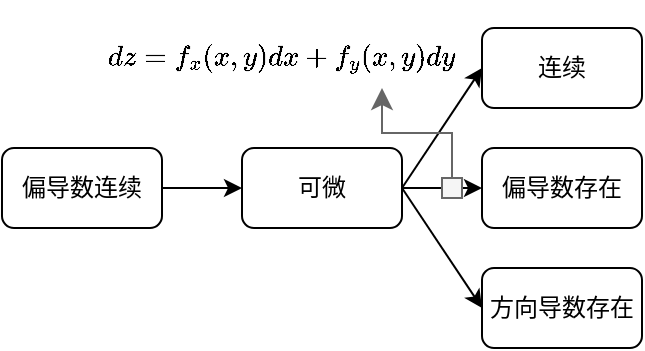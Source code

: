 <mxfile>
    <diagram id="E_VKEMT5DBYvsz8Ekcjx" name="第 1 页">
        <mxGraphModel dx="365" dy="344" grid="1" gridSize="10" guides="1" tooltips="1" connect="1" arrows="1" fold="1" page="1" pageScale="1" pageWidth="827" pageHeight="1169" background="none" math="1" shadow="0">
            <root>
                <mxCell id="0"/>
                <mxCell id="1" parent="0"/>
                <mxCell id="2" value="偏导数连续" style="rounded=1;whiteSpace=wrap;html=1;" vertex="1" parent="1">
                    <mxGeometry x="80" y="220" width="80" height="40" as="geometry"/>
                </mxCell>
                <mxCell id="3" value="" style="endArrow=classic;html=1;exitX=1;exitY=0.5;exitDx=0;exitDy=0;" edge="1" parent="1" source="2">
                    <mxGeometry width="50" height="50" relative="1" as="geometry">
                        <mxPoint x="250" y="280" as="sourcePoint"/>
                        <mxPoint x="200" y="240" as="targetPoint"/>
                    </mxGeometry>
                </mxCell>
                <mxCell id="6" style="edgeStyle=none;html=1;exitX=1;exitY=0.5;exitDx=0;exitDy=0;entryX=0;entryY=0.5;entryDx=0;entryDy=0;" edge="1" parent="1" source="4" target="5">
                    <mxGeometry relative="1" as="geometry"/>
                </mxCell>
                <mxCell id="8" value="" style="edgeStyle=none;html=1;" edge="1" parent="1" source="4" target="7">
                    <mxGeometry relative="1" as="geometry"/>
                </mxCell>
                <mxCell id="10" style="edgeStyle=none;html=1;exitX=1;exitY=0.5;exitDx=0;exitDy=0;entryX=0;entryY=0.5;entryDx=0;entryDy=0;" edge="1" parent="1" source="4" target="9">
                    <mxGeometry relative="1" as="geometry"/>
                </mxCell>
                <mxCell id="4" value="可微" style="rounded=1;whiteSpace=wrap;html=1;" vertex="1" parent="1">
                    <mxGeometry x="200" y="220" width="80" height="40" as="geometry"/>
                </mxCell>
                <mxCell id="5" value="连续" style="rounded=1;whiteSpace=wrap;html=1;" vertex="1" parent="1">
                    <mxGeometry x="320" y="160" width="80" height="40" as="geometry"/>
                </mxCell>
                <mxCell id="7" value="偏导数存在" style="rounded=1;whiteSpace=wrap;html=1;" vertex="1" parent="1">
                    <mxGeometry x="320" y="220" width="80" height="40" as="geometry"/>
                </mxCell>
                <mxCell id="9" value="方向导数存在" style="rounded=1;whiteSpace=wrap;html=1;" vertex="1" parent="1">
                    <mxGeometry x="320" y="280" width="80" height="40" as="geometry"/>
                </mxCell>
                <mxCell id="11" value="" style="edgeStyle=elbowEdgeStyle;elbow=vertical;endArrow=classic;html=1;curved=0;rounded=0;endSize=8;startSize=8;fillColor=#f5f5f5;strokeColor=#666666;" edge="1" parent="1" source="12">
                    <mxGeometry width="50" height="50" relative="1" as="geometry">
                        <mxPoint x="310" y="240" as="sourcePoint"/>
                        <mxPoint x="270" y="190" as="targetPoint"/>
                    </mxGeometry>
                </mxCell>
                <mxCell id="13" value="" style="edgeStyle=elbowEdgeStyle;elbow=vertical;endArrow=classic;html=1;curved=0;rounded=0;endSize=8;startSize=8;fillColor=#f5f5f5;strokeColor=#666666;" edge="1" parent="1" target="12">
                    <mxGeometry width="50" height="50" relative="1" as="geometry">
                        <mxPoint x="310" y="240" as="sourcePoint"/>
                        <mxPoint x="270" y="190" as="targetPoint"/>
                    </mxGeometry>
                </mxCell>
                <mxCell id="12" value="" style="rounded=0;whiteSpace=wrap;html=1;fillColor=#f5f5f5;fontColor=#333333;strokeColor=#666666;" vertex="1" parent="1">
                    <mxGeometry x="300" y="235" width="10" height="10" as="geometry"/>
                </mxCell>
                <mxCell id="14" value="$$dz = f_x(x, y) dx + f_y(x, y) dy$$" style="text;html=1;align=center;verticalAlign=middle;whiteSpace=wrap;rounded=0;" vertex="1" parent="1">
                    <mxGeometry x="190" y="160" width="60" height="30" as="geometry"/>
                </mxCell>
            </root>
        </mxGraphModel>
    </diagram>
</mxfile>